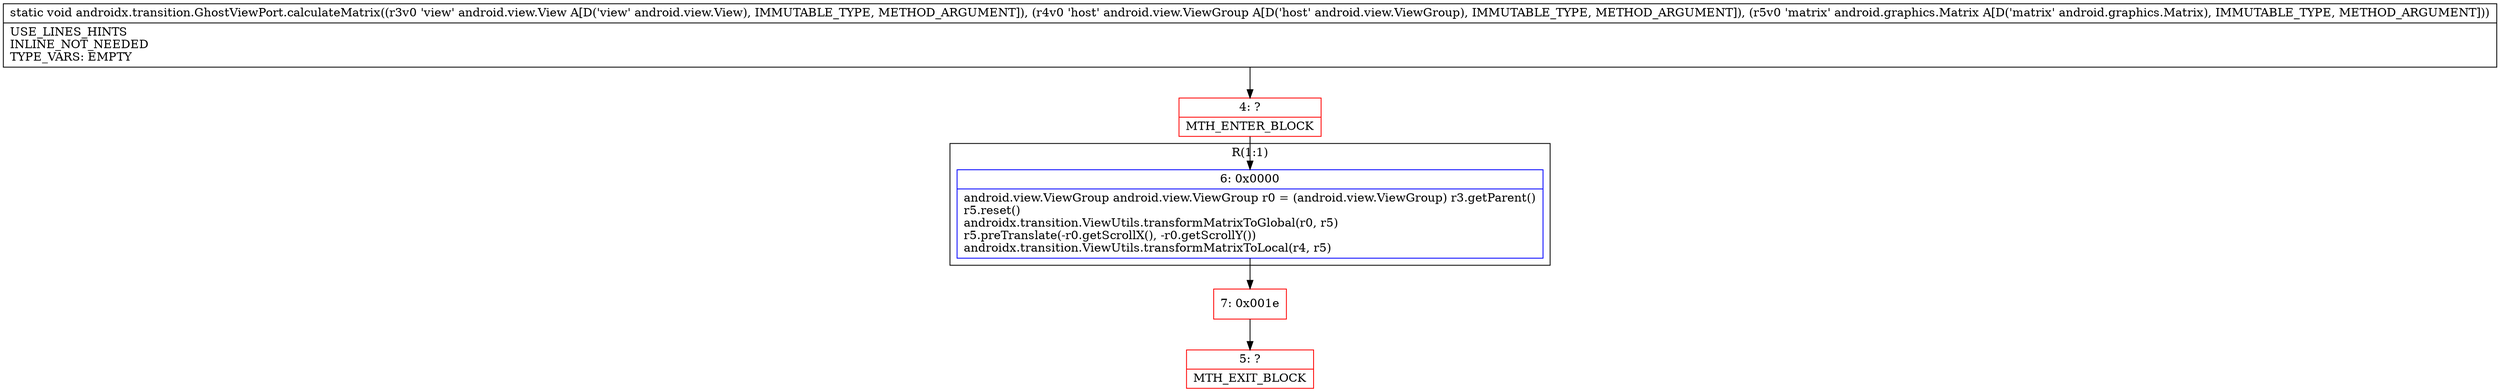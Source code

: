 digraph "CFG forandroidx.transition.GhostViewPort.calculateMatrix(Landroid\/view\/View;Landroid\/view\/ViewGroup;Landroid\/graphics\/Matrix;)V" {
subgraph cluster_Region_1543427296 {
label = "R(1:1)";
node [shape=record,color=blue];
Node_6 [shape=record,label="{6\:\ 0x0000|android.view.ViewGroup android.view.ViewGroup r0 = (android.view.ViewGroup) r3.getParent()\lr5.reset()\landroidx.transition.ViewUtils.transformMatrixToGlobal(r0, r5)\lr5.preTranslate(\-r0.getScrollX(), \-r0.getScrollY())\landroidx.transition.ViewUtils.transformMatrixToLocal(r4, r5)\l}"];
}
Node_4 [shape=record,color=red,label="{4\:\ ?|MTH_ENTER_BLOCK\l}"];
Node_7 [shape=record,color=red,label="{7\:\ 0x001e}"];
Node_5 [shape=record,color=red,label="{5\:\ ?|MTH_EXIT_BLOCK\l}"];
MethodNode[shape=record,label="{static void androidx.transition.GhostViewPort.calculateMatrix((r3v0 'view' android.view.View A[D('view' android.view.View), IMMUTABLE_TYPE, METHOD_ARGUMENT]), (r4v0 'host' android.view.ViewGroup A[D('host' android.view.ViewGroup), IMMUTABLE_TYPE, METHOD_ARGUMENT]), (r5v0 'matrix' android.graphics.Matrix A[D('matrix' android.graphics.Matrix), IMMUTABLE_TYPE, METHOD_ARGUMENT]))  | USE_LINES_HINTS\lINLINE_NOT_NEEDED\lTYPE_VARS: EMPTY\l}"];
MethodNode -> Node_4;Node_6 -> Node_7;
Node_4 -> Node_6;
Node_7 -> Node_5;
}

